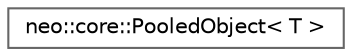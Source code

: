 digraph "Graphical Class Hierarchy"
{
 // LATEX_PDF_SIZE
  bgcolor="transparent";
  edge [fontname=Helvetica,fontsize=10,labelfontname=Helvetica,labelfontsize=10];
  node [fontname=Helvetica,fontsize=10,shape=box,height=0.2,width=0.4];
  rankdir="LR";
  Node0 [id="Node000000",label="neo::core::PooledObject\< T \>",height=0.2,width=0.4,color="grey40", fillcolor="white", style="filled",URL="$classneo_1_1core_1_1_pooled_object.html",tooltip="RAII wrapper for pooled objects."];
}
